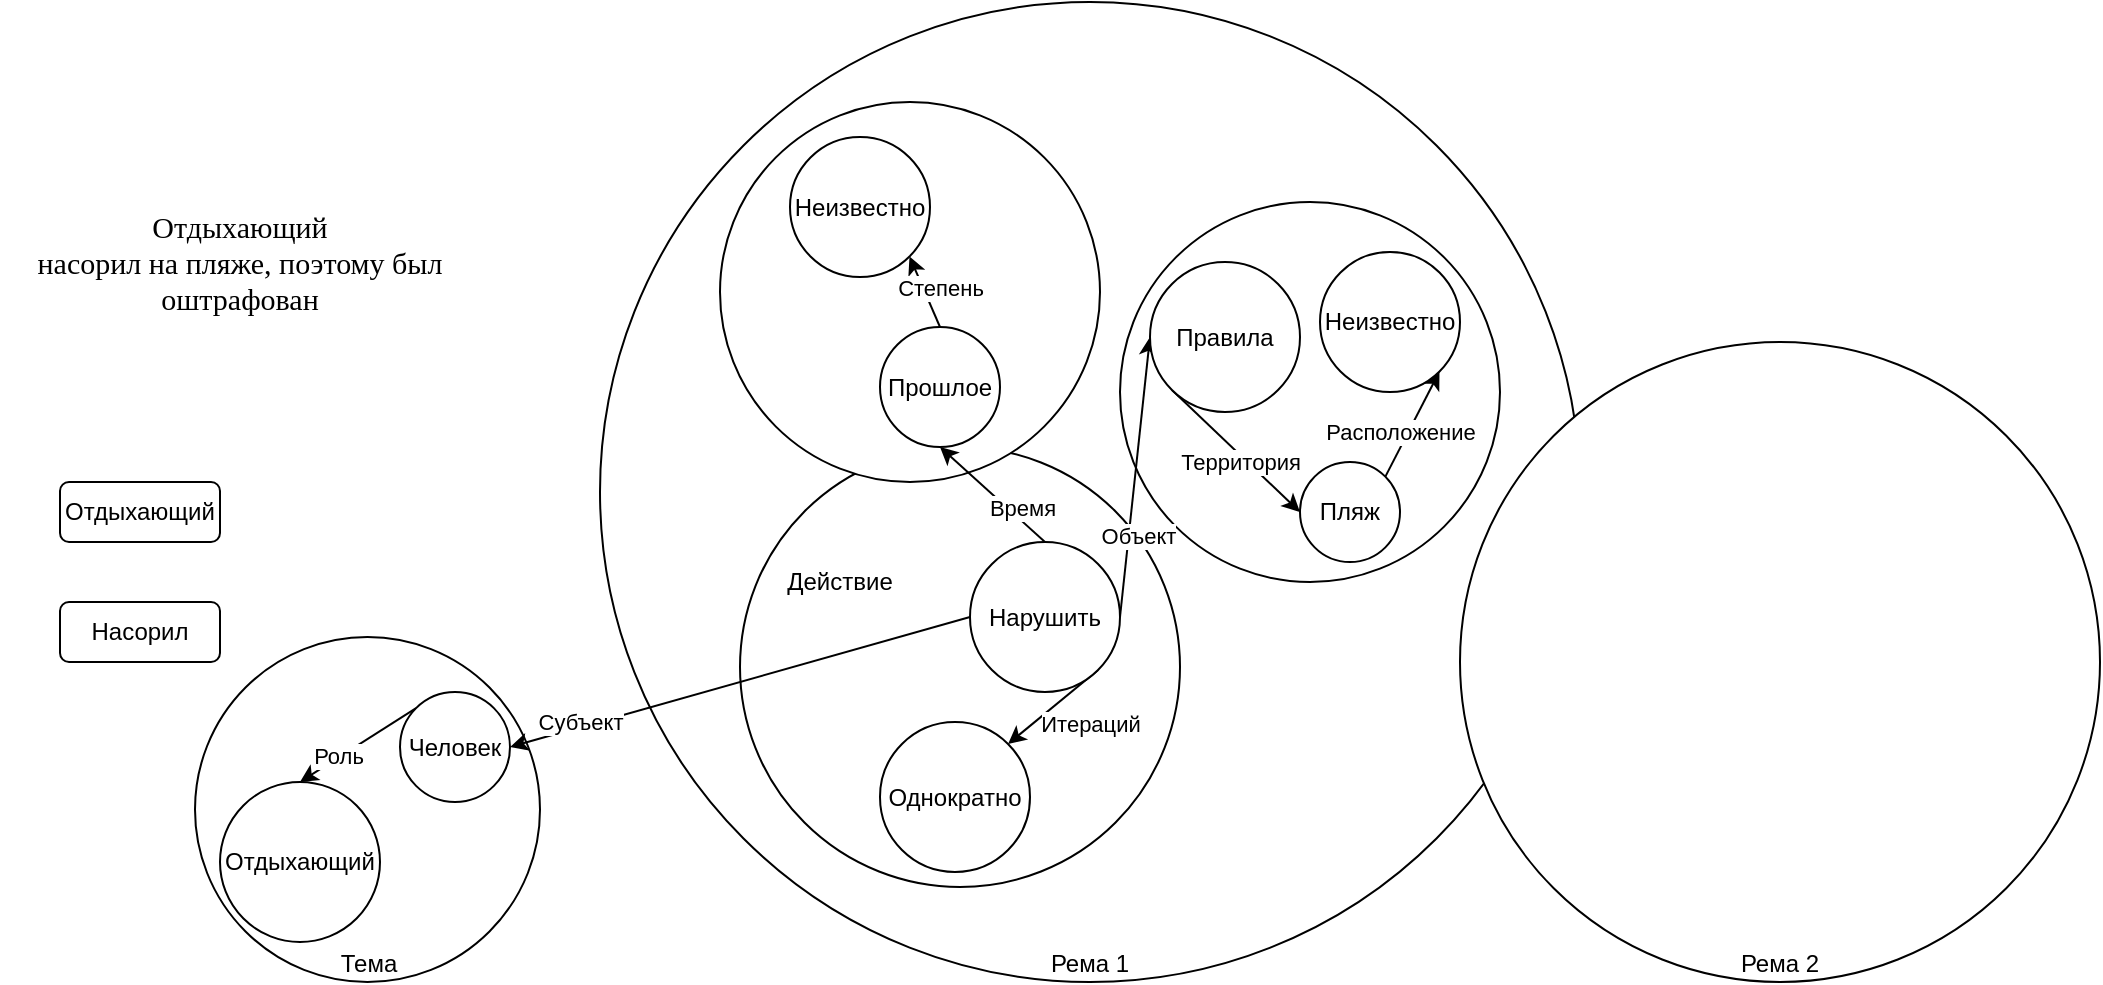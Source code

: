 <mxfile version="13.1.5" type="github">
  <diagram id="GbTZ_QaD-Nzlnn6_boQo" name="Page-1">
    <mxGraphModel dx="782" dy="1264" grid="1" gridSize="10" guides="1" tooltips="1" connect="1" arrows="1" fold="1" page="1" pageScale="1" pageWidth="1169" pageHeight="827" math="0" shadow="0">
      <root>
        <mxCell id="0" />
        <mxCell id="1" parent="0" />
        <mxCell id="WhjTUCaELtUEvIj31jTc-45" value="Рема 1" style="ellipse;whiteSpace=wrap;html=1;aspect=fixed;verticalAlign=bottom;" parent="1" vertex="1">
          <mxGeometry x="310" y="-120" width="490" height="490" as="geometry" />
        </mxCell>
        <mxCell id="WhjTUCaELtUEvIj31jTc-44" value="" style="ellipse;whiteSpace=wrap;html=1;aspect=fixed;" parent="1" vertex="1">
          <mxGeometry x="380" y="102.5" width="220" height="220" as="geometry" />
        </mxCell>
        <mxCell id="WhjTUCaELtUEvIj31jTc-43" value="" style="ellipse;whiteSpace=wrap;html=1;aspect=fixed;" parent="1" vertex="1">
          <mxGeometry x="570" y="-20" width="190" height="190" as="geometry" />
        </mxCell>
        <mxCell id="WhjTUCaELtUEvIj31jTc-40" value="" style="ellipse;whiteSpace=wrap;html=1;aspect=fixed;" parent="1" vertex="1">
          <mxGeometry x="370" y="-70" width="190" height="190" as="geometry" />
        </mxCell>
        <mxCell id="WhjTUCaELtUEvIj31jTc-39" value="Тема" style="ellipse;whiteSpace=wrap;html=1;aspect=fixed;verticalAlign=bottom;" parent="1" vertex="1">
          <mxGeometry x="107.5" y="197.5" width="172.5" height="172.5" as="geometry" />
        </mxCell>
        <mxCell id="WhjTUCaELtUEvIj31jTc-1" value="&lt;span style=&quot;font-family: &amp;#34;calibri&amp;#34;&quot;&gt;&lt;font style=&quot;font-size: 15px&quot;&gt;Отдыхающий&lt;br/&gt;насорил на пляже, поэтому был оштрафован&lt;/font&gt;&lt;/span&gt;" style="text;html=1;strokeColor=none;fillColor=none;align=center;verticalAlign=middle;whiteSpace=wrap;rounded=0;" parent="1" vertex="1">
          <mxGeometry x="10" y="-30" width="240" height="80" as="geometry" />
        </mxCell>
        <mxCell id="WhjTUCaELtUEvIj31jTc-2" value="Отдыхающий" style="rounded=1;whiteSpace=wrap;html=1;" parent="1" vertex="1">
          <mxGeometry x="40" y="120" width="80" height="30" as="geometry" />
        </mxCell>
        <mxCell id="WhjTUCaELtUEvIj31jTc-49" style="edgeStyle=none;rounded=0;orthogonalLoop=1;jettySize=auto;html=1;exitX=0;exitY=0;exitDx=0;exitDy=0;entryX=0.5;entryY=0;entryDx=0;entryDy=0;" parent="1" source="WhjTUCaELtUEvIj31jTc-5" target="WhjTUCaELtUEvIj31jTc-48" edge="1">
          <mxGeometry relative="1" as="geometry" />
        </mxCell>
        <mxCell id="WhjTUCaELtUEvIj31jTc-50" value="Роль" style="edgeLabel;html=1;align=center;verticalAlign=middle;resizable=0;points=[];" parent="WhjTUCaELtUEvIj31jTc-49" vertex="1" connectable="0">
          <mxGeometry x="0.317" y="-1" relative="1" as="geometry">
            <mxPoint as="offset" />
          </mxGeometry>
        </mxCell>
        <mxCell id="WhjTUCaELtUEvIj31jTc-5" value="Человек" style="ellipse;whiteSpace=wrap;html=1;aspect=fixed;" parent="1" vertex="1">
          <mxGeometry x="210" y="225" width="55" height="55" as="geometry" />
        </mxCell>
        <mxCell id="WhjTUCaELtUEvIj31jTc-7" value="Насорил" style="rounded=1;whiteSpace=wrap;html=1;" parent="1" vertex="1">
          <mxGeometry x="40" y="180" width="80" height="30" as="geometry" />
        </mxCell>
        <mxCell id="WhjTUCaELtUEvIj31jTc-9" value="Однократно" style="ellipse;whiteSpace=wrap;html=1;aspect=fixed;" parent="1" vertex="1">
          <mxGeometry x="450" y="240" width="75" height="75" as="geometry" />
        </mxCell>
        <mxCell id="WhjTUCaELtUEvIj31jTc-15" style="edgeStyle=none;rounded=0;orthogonalLoop=1;jettySize=auto;html=1;exitX=1;exitY=0.5;exitDx=0;exitDy=0;entryX=0;entryY=0.5;entryDx=0;entryDy=0;" parent="1" source="WhjTUCaELtUEvIj31jTc-12" target="WhjTUCaELtUEvIj31jTc-14" edge="1">
          <mxGeometry relative="1" as="geometry" />
        </mxCell>
        <mxCell id="WhjTUCaELtUEvIj31jTc-16" value="Объект" style="edgeLabel;html=1;align=center;verticalAlign=middle;resizable=0;points=[];" parent="WhjTUCaELtUEvIj31jTc-15" vertex="1" connectable="0">
          <mxGeometry x="-0.466" y="3" relative="1" as="geometry">
            <mxPoint x="8.14" y="-2.68" as="offset" />
          </mxGeometry>
        </mxCell>
        <mxCell id="WhjTUCaELtUEvIj31jTc-17" style="edgeStyle=none;rounded=0;orthogonalLoop=1;jettySize=auto;html=1;exitX=0;exitY=0.5;exitDx=0;exitDy=0;entryX=1;entryY=0.5;entryDx=0;entryDy=0;" parent="1" source="WhjTUCaELtUEvIj31jTc-12" target="WhjTUCaELtUEvIj31jTc-5" edge="1">
          <mxGeometry relative="1" as="geometry">
            <mxPoint x="190" y="240" as="targetPoint" />
          </mxGeometry>
        </mxCell>
        <mxCell id="WhjTUCaELtUEvIj31jTc-18" value="Субъект" style="edgeLabel;html=1;align=center;verticalAlign=middle;resizable=0;points=[];" parent="WhjTUCaELtUEvIj31jTc-17" vertex="1" connectable="0">
          <mxGeometry x="-0.247" y="3" relative="1" as="geometry">
            <mxPoint x="-109.21" y="25.14" as="offset" />
          </mxGeometry>
        </mxCell>
        <mxCell id="WhjTUCaELtUEvIj31jTc-25" style="edgeStyle=none;rounded=0;orthogonalLoop=1;jettySize=auto;html=1;exitX=1;exitY=1;exitDx=0;exitDy=0;entryX=1;entryY=0;entryDx=0;entryDy=0;" parent="1" source="WhjTUCaELtUEvIj31jTc-12" target="WhjTUCaELtUEvIj31jTc-9" edge="1">
          <mxGeometry relative="1" as="geometry" />
        </mxCell>
        <mxCell id="WhjTUCaELtUEvIj31jTc-26" value="Итераций" style="edgeLabel;html=1;align=center;verticalAlign=middle;resizable=0;points=[];" parent="WhjTUCaELtUEvIj31jTc-25" vertex="1" connectable="0">
          <mxGeometry x="-0.476" y="3" relative="1" as="geometry">
            <mxPoint x="5.67" y="14.14" as="offset" />
          </mxGeometry>
        </mxCell>
        <mxCell id="WhjTUCaELtUEvIj31jTc-41" style="edgeStyle=none;rounded=0;orthogonalLoop=1;jettySize=auto;html=1;exitX=0.5;exitY=0;exitDx=0;exitDy=0;entryX=0.5;entryY=1;entryDx=0;entryDy=0;" parent="1" source="WhjTUCaELtUEvIj31jTc-12" target="WhjTUCaELtUEvIj31jTc-28" edge="1">
          <mxGeometry relative="1" as="geometry" />
        </mxCell>
        <mxCell id="WhjTUCaELtUEvIj31jTc-42" value="Время" style="edgeLabel;html=1;align=center;verticalAlign=middle;resizable=0;points=[];" parent="WhjTUCaELtUEvIj31jTc-41" vertex="1" connectable="0">
          <mxGeometry x="-0.527" relative="1" as="geometry">
            <mxPoint x="0.78" y="-6.63" as="offset" />
          </mxGeometry>
        </mxCell>
        <mxCell id="WhjTUCaELtUEvIj31jTc-12" value="Нарушить" style="ellipse;whiteSpace=wrap;html=1;aspect=fixed;" parent="1" vertex="1">
          <mxGeometry x="495" y="150" width="75" height="75" as="geometry" />
        </mxCell>
        <mxCell id="WhjTUCaELtUEvIj31jTc-23" style="edgeStyle=none;rounded=0;orthogonalLoop=1;jettySize=auto;html=1;exitX=0;exitY=1;exitDx=0;exitDy=0;entryX=0;entryY=0.5;entryDx=0;entryDy=0;" parent="1" source="WhjTUCaELtUEvIj31jTc-14" target="WhjTUCaELtUEvIj31jTc-22" edge="1">
          <mxGeometry relative="1" as="geometry" />
        </mxCell>
        <mxCell id="WhjTUCaELtUEvIj31jTc-24" value="Территория" style="edgeLabel;html=1;align=center;verticalAlign=middle;resizable=0;points=[];" parent="WhjTUCaELtUEvIj31jTc-23" vertex="1" connectable="0">
          <mxGeometry x="-0.502" y="3" relative="1" as="geometry">
            <mxPoint x="16.02" y="22.98" as="offset" />
          </mxGeometry>
        </mxCell>
        <mxCell id="WhjTUCaELtUEvIj31jTc-14" value="Правила" style="ellipse;whiteSpace=wrap;html=1;aspect=fixed;" parent="1" vertex="1">
          <mxGeometry x="585" y="10" width="75" height="75" as="geometry" />
        </mxCell>
        <mxCell id="WhjTUCaELtUEvIj31jTc-36" style="edgeStyle=none;rounded=0;orthogonalLoop=1;jettySize=auto;html=1;exitX=1;exitY=0;exitDx=0;exitDy=0;entryX=1;entryY=1;entryDx=0;entryDy=0;" parent="1" source="WhjTUCaELtUEvIj31jTc-22" target="WhjTUCaELtUEvIj31jTc-35" edge="1">
          <mxGeometry relative="1" as="geometry" />
        </mxCell>
        <mxCell id="WhjTUCaELtUEvIj31jTc-37" value="Расположение" style="edgeLabel;html=1;align=center;verticalAlign=middle;resizable=0;points=[];" parent="WhjTUCaELtUEvIj31jTc-36" vertex="1" connectable="0">
          <mxGeometry x="-0.486" relative="1" as="geometry">
            <mxPoint x="0.46" y="-8.92" as="offset" />
          </mxGeometry>
        </mxCell>
        <mxCell id="WhjTUCaELtUEvIj31jTc-22" value="Пляж" style="ellipse;whiteSpace=wrap;html=1;aspect=fixed;" parent="1" vertex="1">
          <mxGeometry x="660" y="110" width="50" height="50" as="geometry" />
        </mxCell>
        <mxCell id="WhjTUCaELtUEvIj31jTc-33" style="edgeStyle=none;rounded=0;orthogonalLoop=1;jettySize=auto;html=1;exitX=0.5;exitY=0;exitDx=0;exitDy=0;entryX=1;entryY=1;entryDx=0;entryDy=0;" parent="1" source="WhjTUCaELtUEvIj31jTc-28" target="WhjTUCaELtUEvIj31jTc-32" edge="1">
          <mxGeometry relative="1" as="geometry" />
        </mxCell>
        <mxCell id="WhjTUCaELtUEvIj31jTc-34" value="Степень" style="edgeLabel;html=1;align=center;verticalAlign=middle;resizable=0;points=[];" parent="WhjTUCaELtUEvIj31jTc-33" vertex="1" connectable="0">
          <mxGeometry x="0.496" y="-4" relative="1" as="geometry">
            <mxPoint x="7.84" y="8.2" as="offset" />
          </mxGeometry>
        </mxCell>
        <mxCell id="WhjTUCaELtUEvIj31jTc-28" value="Прошлое" style="ellipse;whiteSpace=wrap;html=1;aspect=fixed;" parent="1" vertex="1">
          <mxGeometry x="450" y="42.5" width="60" height="60" as="geometry" />
        </mxCell>
        <mxCell id="WhjTUCaELtUEvIj31jTc-32" value="Неизвестно" style="ellipse;whiteSpace=wrap;html=1;aspect=fixed;" parent="1" vertex="1">
          <mxGeometry x="405" y="-52.5" width="70" height="70" as="geometry" />
        </mxCell>
        <mxCell id="WhjTUCaELtUEvIj31jTc-35" value="Неизвестно" style="ellipse;whiteSpace=wrap;html=1;aspect=fixed;" parent="1" vertex="1">
          <mxGeometry x="670" y="5" width="70" height="70" as="geometry" />
        </mxCell>
        <mxCell id="WhjTUCaELtUEvIj31jTc-46" value="Действие" style="text;html=1;strokeColor=none;fillColor=none;align=center;verticalAlign=middle;whiteSpace=wrap;rounded=0;" parent="1" vertex="1">
          <mxGeometry x="410" y="160" width="40" height="20" as="geometry" />
        </mxCell>
        <mxCell id="WhjTUCaELtUEvIj31jTc-48" value="Отдыхающий" style="ellipse;whiteSpace=wrap;html=1;aspect=fixed;" parent="1" vertex="1">
          <mxGeometry x="120" y="270" width="80" height="80" as="geometry" />
        </mxCell>
        <mxCell id="iQ3n8lxEj6LGheuYQFnw-1" value="Рема 2" style="ellipse;whiteSpace=wrap;html=1;aspect=fixed;verticalAlign=bottom;" vertex="1" parent="1">
          <mxGeometry x="740" y="50" width="320" height="320" as="geometry" />
        </mxCell>
      </root>
    </mxGraphModel>
  </diagram>
</mxfile>
